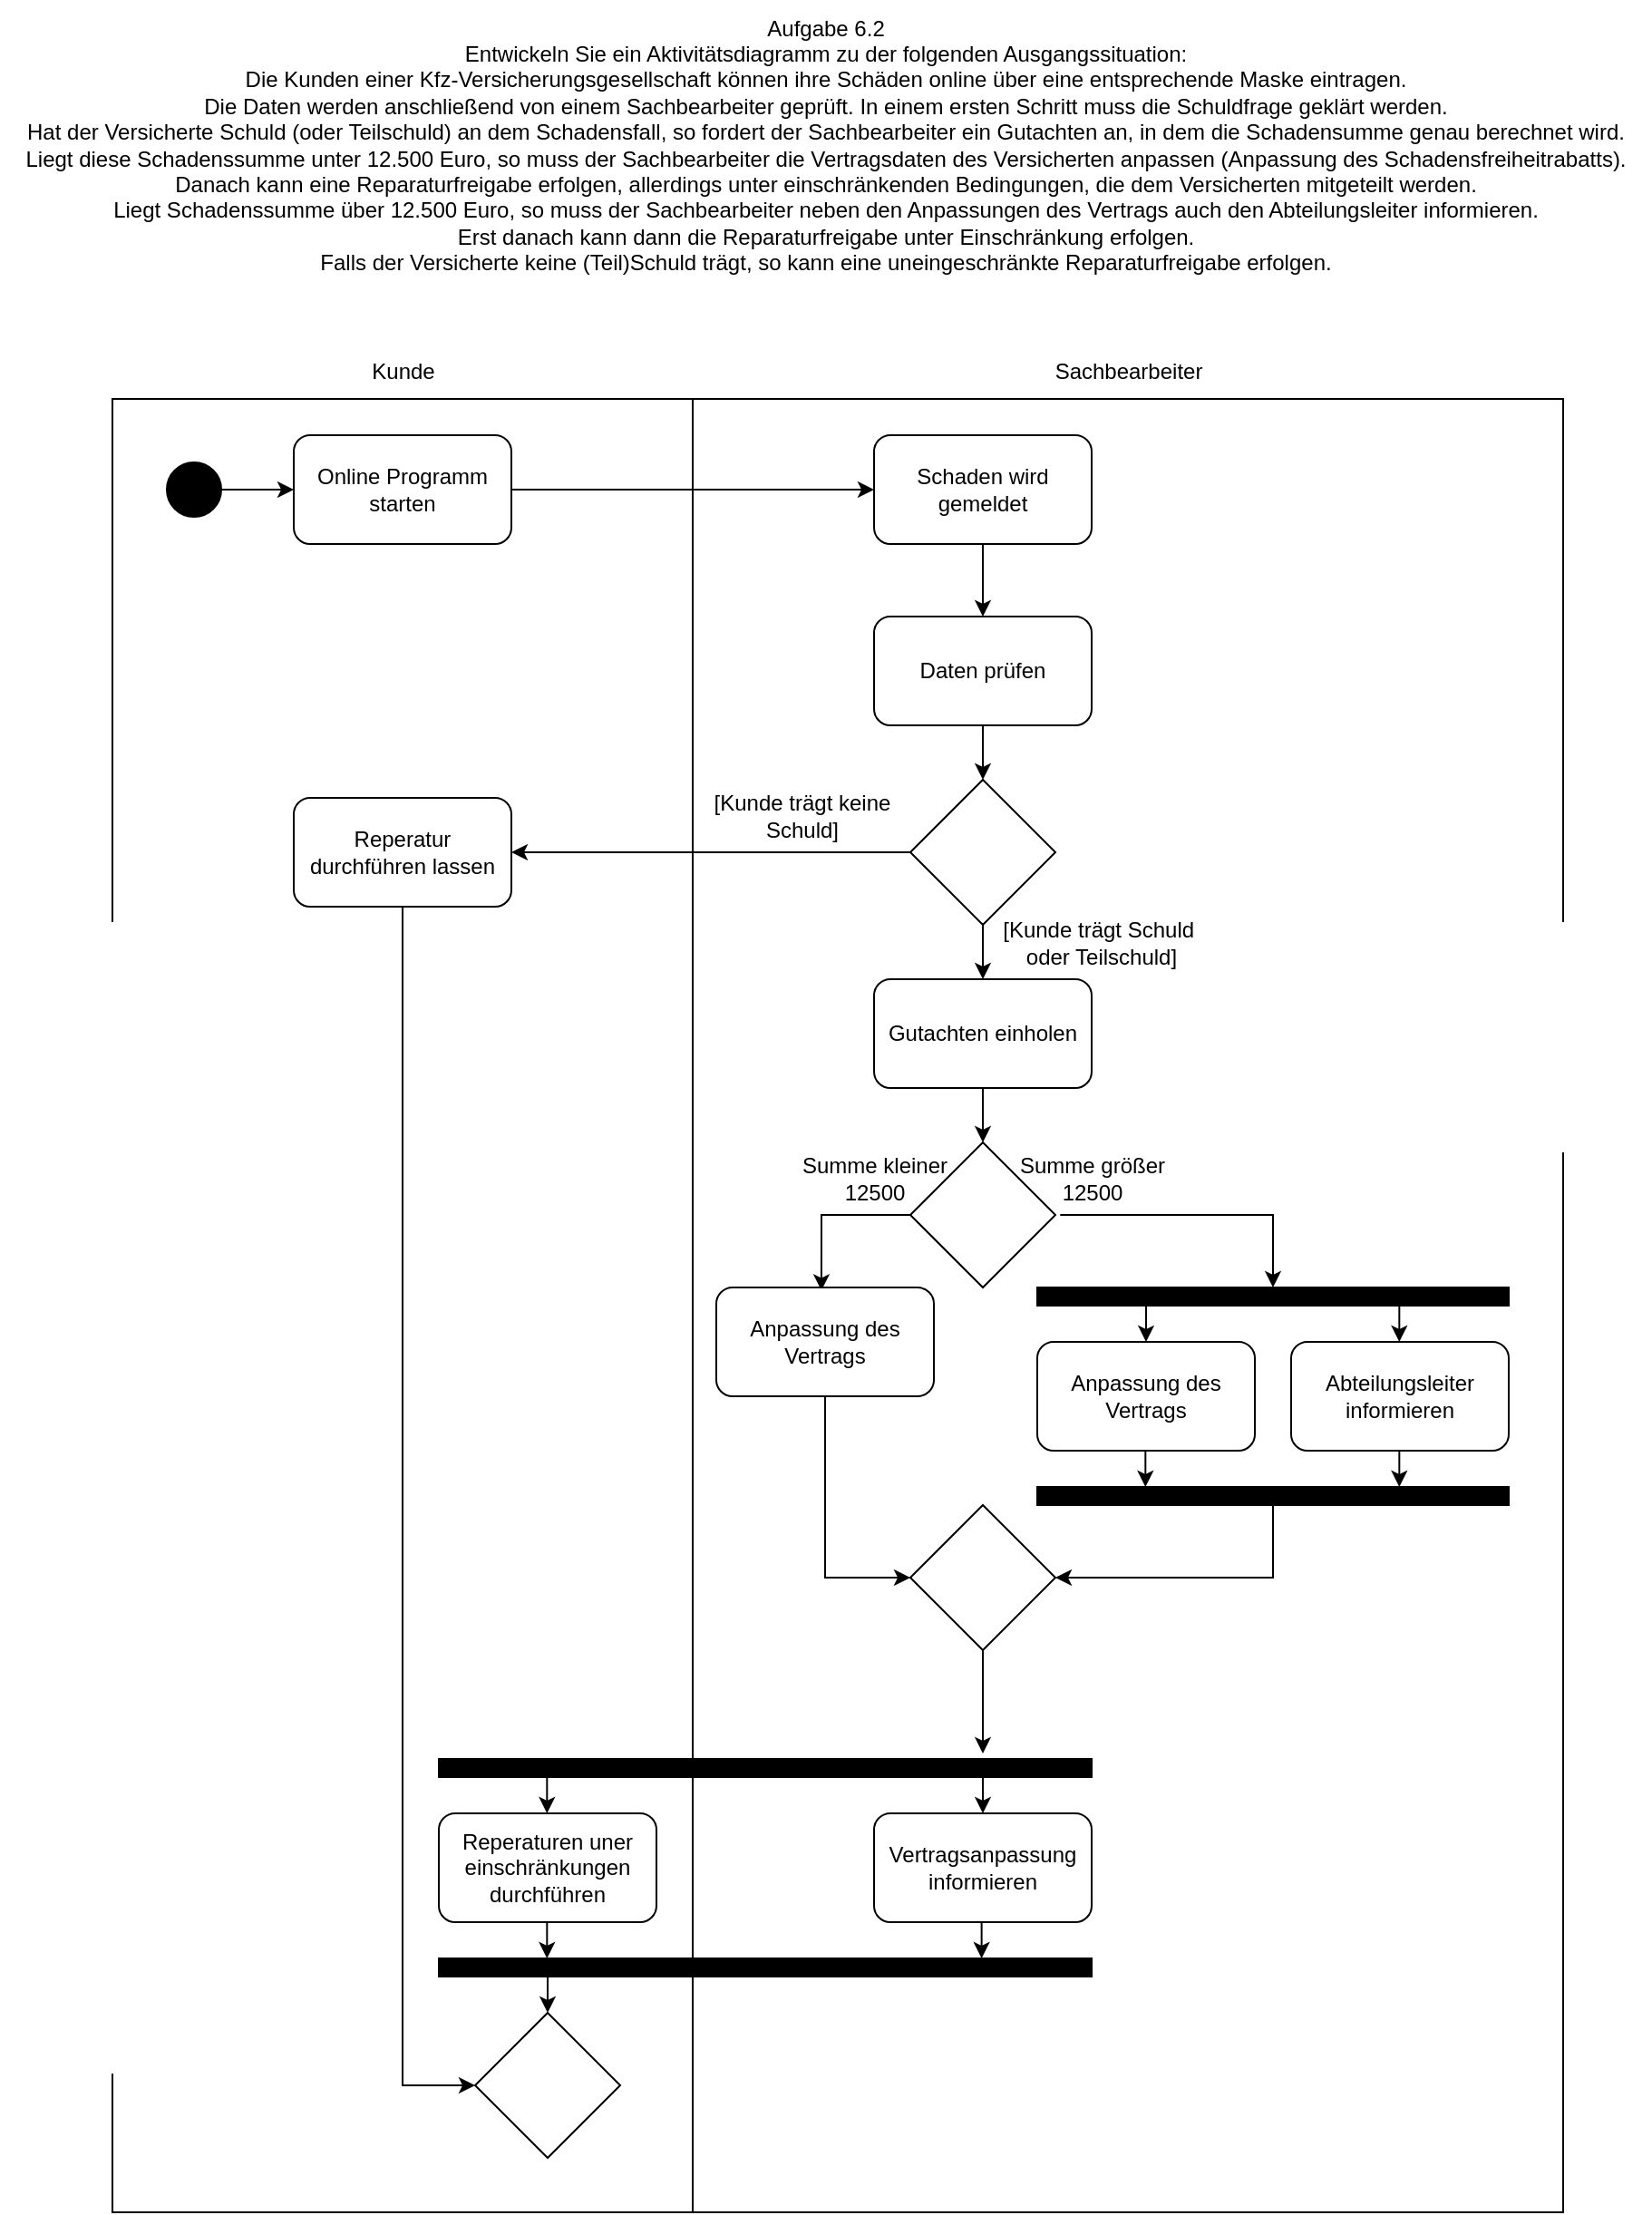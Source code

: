 <mxfile version="26.2.2">
  <diagram name="Seite-1" id="tdWFwzm5cZu0laVajbcu">
    <mxGraphModel dx="3207" dy="2571" grid="1" gridSize="10" guides="1" tooltips="1" connect="1" arrows="1" fold="1" page="1" pageScale="1" pageWidth="827" pageHeight="1169" math="0" shadow="0">
      <root>
        <mxCell id="0" />
        <mxCell id="1" parent="0" />
        <mxCell id="gG45hwnA-JsAzjmxg_Rx-1" value="" style="rounded=0;whiteSpace=wrap;html=1;connectable=0;" vertex="1" parent="1">
          <mxGeometry x="32" y="100" width="320" height="1000" as="geometry" />
        </mxCell>
        <mxCell id="gG45hwnA-JsAzjmxg_Rx-2" value="" style="rounded=0;whiteSpace=wrap;html=1;connectable=0;" vertex="1" parent="1">
          <mxGeometry x="352" y="100" width="480" height="1000" as="geometry" />
        </mxCell>
        <mxCell id="gG45hwnA-JsAzjmxg_Rx-3" value="Kunde" style="text;html=1;align=center;verticalAlign=middle;resizable=0;points=[];autosize=1;strokeColor=none;fillColor=none;" vertex="1" parent="1">
          <mxGeometry x="162" y="70" width="60" height="30" as="geometry" />
        </mxCell>
        <mxCell id="gG45hwnA-JsAzjmxg_Rx-4" value="Sachbearbeiter" style="text;html=1;align=center;verticalAlign=middle;resizable=0;points=[];autosize=1;strokeColor=none;fillColor=none;" vertex="1" parent="1">
          <mxGeometry x="542" y="70" width="100" height="30" as="geometry" />
        </mxCell>
        <mxCell id="gG45hwnA-JsAzjmxg_Rx-8" style="edgeStyle=orthogonalEdgeStyle;rounded=0;orthogonalLoop=1;jettySize=auto;html=1;" edge="1" parent="1" source="gG45hwnA-JsAzjmxg_Rx-5" target="gG45hwnA-JsAzjmxg_Rx-7">
          <mxGeometry relative="1" as="geometry" />
        </mxCell>
        <mxCell id="gG45hwnA-JsAzjmxg_Rx-5" value="" style="ellipse;fillColor=strokeColor;html=1;" vertex="1" parent="1">
          <mxGeometry x="62" y="135" width="30" height="30" as="geometry" />
        </mxCell>
        <mxCell id="gG45hwnA-JsAzjmxg_Rx-6" value="&lt;div style=&quot;&quot;&gt;Aufgabe 6.2&lt;/div&gt;&lt;div style=&quot;&quot;&gt;Entwickeln Sie ein Aktivitätsdiagramm zu der folgenden Ausgangssituation:&lt;/div&gt;&lt;div style=&quot;&quot;&gt;Die Kunden einer Kfz-Versicherungsgesellschaft können ihre Schäden online über eine entsprechende Maske eintragen.&lt;/div&gt;&lt;div style=&quot;&quot;&gt;Die Daten werden anschließend von einem Sachbearbeiter geprüft. In einem ersten Schritt muss die Schuldfrage geklärt werden.&lt;/div&gt;&lt;div style=&quot;&quot;&gt;Hat der Versicherte Schuld (oder Teilschuld) an dem Schadensfall,&amp;nbsp;&lt;span style=&quot;background-color: transparent; color: light-dark(rgb(0, 0, 0), rgb(255, 255, 255));&quot;&gt;so fordert der Sachbearbeiter ein Gutachten an,&amp;nbsp;&lt;/span&gt;&lt;span style=&quot;background-color: transparent; color: light-dark(rgb(0, 0, 0), rgb(255, 255, 255));&quot;&gt;in dem die Schadensumme genau berechnet wird.&lt;/span&gt;&lt;/div&gt;&lt;div style=&quot;&quot;&gt;Liegt diese Schadenssumme unter 12.500 Euro, so muss der Sachbearbeiter die Vertragsdaten des Versicherten anpassen (Anpassung des Schadensfreiheitrabatts).&lt;/div&gt;&lt;div style=&quot;&quot;&gt;Danach kann eine Reparaturfreigabe erfolgen, allerdings unter einschränkenden Bedingungen, die dem Versicherten mitgeteilt werden.&lt;/div&gt;&lt;div style=&quot;&quot;&gt;Liegt Schadenssumme über 12.500 Euro, so muss der Sachbearbeiter neben den Anpassungen des Vertrags auch den Abteilungsleiter informieren.&lt;/div&gt;&lt;div style=&quot;&quot;&gt;Erst danach kann dann die Reparaturfreigabe unter Einschränkung erfolgen.&lt;/div&gt;&lt;div style=&quot;&quot;&gt;Falls der Versicherte keine (Teil)Schuld trägt, so kann eine uneingeschränkte Reparaturfreigabe erfolgen.&lt;/div&gt;" style="text;html=1;align=center;verticalAlign=middle;resizable=0;points=[];autosize=1;strokeColor=none;fillColor=none;" vertex="1" parent="1">
          <mxGeometry x="-30" y="-120" width="910" height="160" as="geometry" />
        </mxCell>
        <mxCell id="gG45hwnA-JsAzjmxg_Rx-10" style="edgeStyle=orthogonalEdgeStyle;rounded=0;orthogonalLoop=1;jettySize=auto;html=1;entryX=0;entryY=0.5;entryDx=0;entryDy=0;" edge="1" parent="1" source="gG45hwnA-JsAzjmxg_Rx-7" target="gG45hwnA-JsAzjmxg_Rx-9">
          <mxGeometry relative="1" as="geometry" />
        </mxCell>
        <mxCell id="gG45hwnA-JsAzjmxg_Rx-7" value="Online Programm&lt;div&gt;starten&lt;/div&gt;" style="rounded=1;whiteSpace=wrap;html=1;" vertex="1" parent="1">
          <mxGeometry x="132" y="120" width="120" height="60" as="geometry" />
        </mxCell>
        <mxCell id="gG45hwnA-JsAzjmxg_Rx-18" value="" style="edgeStyle=orthogonalEdgeStyle;rounded=0;orthogonalLoop=1;jettySize=auto;html=1;" edge="1" parent="1" source="gG45hwnA-JsAzjmxg_Rx-9" target="gG45hwnA-JsAzjmxg_Rx-11">
          <mxGeometry relative="1" as="geometry" />
        </mxCell>
        <mxCell id="gG45hwnA-JsAzjmxg_Rx-9" value="Schaden wird&lt;div&gt;gemeldet&lt;/div&gt;" style="rounded=1;whiteSpace=wrap;html=1;" vertex="1" parent="1">
          <mxGeometry x="452" y="120" width="120" height="60" as="geometry" />
        </mxCell>
        <mxCell id="gG45hwnA-JsAzjmxg_Rx-17" style="edgeStyle=orthogonalEdgeStyle;rounded=0;orthogonalLoop=1;jettySize=auto;html=1;entryX=0.5;entryY=0;entryDx=0;entryDy=0;" edge="1" parent="1" source="gG45hwnA-JsAzjmxg_Rx-11" target="gG45hwnA-JsAzjmxg_Rx-14">
          <mxGeometry relative="1" as="geometry" />
        </mxCell>
        <mxCell id="gG45hwnA-JsAzjmxg_Rx-11" value="Daten prüfen" style="rounded=1;whiteSpace=wrap;html=1;" vertex="1" parent="1">
          <mxGeometry x="452" y="220" width="120" height="60" as="geometry" />
        </mxCell>
        <mxCell id="gG45hwnA-JsAzjmxg_Rx-50" style="edgeStyle=orthogonalEdgeStyle;rounded=0;orthogonalLoop=1;jettySize=auto;html=1;entryX=0;entryY=0.5;entryDx=0;entryDy=0;" edge="1" parent="1" source="gG45hwnA-JsAzjmxg_Rx-13" target="gG45hwnA-JsAzjmxg_Rx-51">
          <mxGeometry relative="1" as="geometry">
            <mxPoint x="192" y="1030" as="targetPoint" />
          </mxGeometry>
        </mxCell>
        <mxCell id="gG45hwnA-JsAzjmxg_Rx-13" value="Reperatur&lt;div&gt;durchführen lassen&lt;/div&gt;" style="rounded=1;whiteSpace=wrap;html=1;" vertex="1" parent="1">
          <mxGeometry x="132" y="320" width="120" height="60" as="geometry" />
        </mxCell>
        <mxCell id="gG45hwnA-JsAzjmxg_Rx-15" style="edgeStyle=orthogonalEdgeStyle;rounded=0;orthogonalLoop=1;jettySize=auto;html=1;" edge="1" parent="1" source="gG45hwnA-JsAzjmxg_Rx-14" target="gG45hwnA-JsAzjmxg_Rx-13">
          <mxGeometry relative="1" as="geometry" />
        </mxCell>
        <mxCell id="gG45hwnA-JsAzjmxg_Rx-23" value="" style="edgeStyle=orthogonalEdgeStyle;rounded=0;orthogonalLoop=1;jettySize=auto;html=1;" edge="1" parent="1" source="gG45hwnA-JsAzjmxg_Rx-14" target="gG45hwnA-JsAzjmxg_Rx-22">
          <mxGeometry relative="1" as="geometry" />
        </mxCell>
        <mxCell id="gG45hwnA-JsAzjmxg_Rx-14" value="" style="rhombus;whiteSpace=wrap;html=1;" vertex="1" parent="1">
          <mxGeometry x="472" y="310" width="80" height="80" as="geometry" />
        </mxCell>
        <mxCell id="gG45hwnA-JsAzjmxg_Rx-19" value="[Kunde trägt keine&lt;div&gt;Schuld]&lt;/div&gt;" style="text;html=1;align=center;verticalAlign=middle;resizable=0;points=[];autosize=1;strokeColor=none;fillColor=none;" vertex="1" parent="1">
          <mxGeometry x="352" y="310" width="120" height="40" as="geometry" />
        </mxCell>
        <mxCell id="gG45hwnA-JsAzjmxg_Rx-27" value="" style="edgeStyle=orthogonalEdgeStyle;rounded=0;orthogonalLoop=1;jettySize=auto;html=1;" edge="1" parent="1" source="gG45hwnA-JsAzjmxg_Rx-22" target="gG45hwnA-JsAzjmxg_Rx-25">
          <mxGeometry relative="1" as="geometry" />
        </mxCell>
        <mxCell id="gG45hwnA-JsAzjmxg_Rx-22" value="Gutachten einholen" style="rounded=1;whiteSpace=wrap;html=1;" vertex="1" parent="1">
          <mxGeometry x="452" y="420" width="120" height="60" as="geometry" />
        </mxCell>
        <mxCell id="gG45hwnA-JsAzjmxg_Rx-24" value="[Kunde trägt Schuld&amp;nbsp;&lt;div&gt;oder Teilschuld]&lt;/div&gt;" style="text;html=1;align=center;verticalAlign=middle;resizable=0;points=[];autosize=1;strokeColor=none;fillColor=none;" vertex="1" parent="1">
          <mxGeometry x="512" y="380" width="130" height="40" as="geometry" />
        </mxCell>
        <mxCell id="gG45hwnA-JsAzjmxg_Rx-30" style="edgeStyle=orthogonalEdgeStyle;rounded=0;orthogonalLoop=1;jettySize=auto;html=1;entryX=0.483;entryY=0.028;entryDx=0;entryDy=0;entryPerimeter=0;exitX=0;exitY=0.5;exitDx=0;exitDy=0;" edge="1" parent="1" source="gG45hwnA-JsAzjmxg_Rx-25" target="gG45hwnA-JsAzjmxg_Rx-28">
          <mxGeometry relative="1" as="geometry">
            <mxPoint x="422" y="550" as="targetPoint" />
          </mxGeometry>
        </mxCell>
        <mxCell id="gG45hwnA-JsAzjmxg_Rx-25" value="" style="rhombus;whiteSpace=wrap;html=1;" vertex="1" parent="1">
          <mxGeometry x="472" y="510" width="80" height="80" as="geometry" />
        </mxCell>
        <mxCell id="gG45hwnA-JsAzjmxg_Rx-43" style="edgeStyle=orthogonalEdgeStyle;rounded=0;orthogonalLoop=1;jettySize=auto;html=1;entryX=0;entryY=0.5;entryDx=0;entryDy=0;" edge="1" parent="1" source="gG45hwnA-JsAzjmxg_Rx-28" target="gG45hwnA-JsAzjmxg_Rx-42">
          <mxGeometry relative="1" as="geometry" />
        </mxCell>
        <mxCell id="gG45hwnA-JsAzjmxg_Rx-28" value="Anpassung des&lt;div&gt;Vertrags&lt;/div&gt;" style="rounded=1;whiteSpace=wrap;html=1;" vertex="1" parent="1">
          <mxGeometry x="365" y="590" width="120" height="60" as="geometry" />
        </mxCell>
        <mxCell id="gG45hwnA-JsAzjmxg_Rx-31" style="edgeStyle=orthogonalEdgeStyle;rounded=0;orthogonalLoop=1;jettySize=auto;html=1;entryX=0.5;entryY=0;entryDx=0;entryDy=0;exitX=1.033;exitY=0.5;exitDx=0;exitDy=0;exitPerimeter=0;" edge="1" parent="1" source="gG45hwnA-JsAzjmxg_Rx-25" target="gG45hwnA-JsAzjmxg_Rx-34">
          <mxGeometry relative="1" as="geometry">
            <mxPoint x="602" y="590" as="targetPoint" />
            <mxPoint x="651" y="548" as="sourcePoint" />
            <Array as="points">
              <mxPoint x="672" y="550" />
            </Array>
          </mxGeometry>
        </mxCell>
        <mxCell id="gG45hwnA-JsAzjmxg_Rx-32" value="Summe kleiner&lt;div&gt;12500&lt;/div&gt;" style="text;html=1;align=center;verticalAlign=middle;resizable=0;points=[];autosize=1;strokeColor=none;fillColor=none;" vertex="1" parent="1">
          <mxGeometry x="402" y="510" width="100" height="40" as="geometry" />
        </mxCell>
        <mxCell id="gG45hwnA-JsAzjmxg_Rx-33" value="Summe größer&lt;div&gt;12500&lt;/div&gt;" style="text;html=1;align=center;verticalAlign=middle;resizable=0;points=[];autosize=1;strokeColor=none;fillColor=none;" vertex="1" parent="1">
          <mxGeometry x="522" y="510" width="100" height="40" as="geometry" />
        </mxCell>
        <mxCell id="gG45hwnA-JsAzjmxg_Rx-38" style="edgeStyle=orthogonalEdgeStyle;rounded=0;orthogonalLoop=1;jettySize=auto;html=1;entryX=0.5;entryY=0;entryDx=0;entryDy=0;" edge="1" parent="1" source="gG45hwnA-JsAzjmxg_Rx-34" target="gG45hwnA-JsAzjmxg_Rx-36">
          <mxGeometry relative="1" as="geometry">
            <Array as="points">
              <mxPoint x="602" y="610" />
              <mxPoint x="602" y="610" />
            </Array>
          </mxGeometry>
        </mxCell>
        <mxCell id="gG45hwnA-JsAzjmxg_Rx-34" value="" style="rounded=0;whiteSpace=wrap;html=1;fillColor=#000000;" vertex="1" parent="1">
          <mxGeometry x="542" y="590" width="260" height="10" as="geometry" />
        </mxCell>
        <mxCell id="gG45hwnA-JsAzjmxg_Rx-35" value="Abteilungsleiter&lt;div&gt;informieren&lt;/div&gt;" style="rounded=1;whiteSpace=wrap;html=1;" vertex="1" parent="1">
          <mxGeometry x="682" y="620" width="120" height="60" as="geometry" />
        </mxCell>
        <mxCell id="gG45hwnA-JsAzjmxg_Rx-36" value="Anpassung des&lt;div&gt;Vertrags&lt;/div&gt;" style="rounded=1;whiteSpace=wrap;html=1;" vertex="1" parent="1">
          <mxGeometry x="542" y="620" width="120" height="60" as="geometry" />
        </mxCell>
        <mxCell id="gG45hwnA-JsAzjmxg_Rx-44" style="edgeStyle=orthogonalEdgeStyle;rounded=0;orthogonalLoop=1;jettySize=auto;html=1;entryX=1;entryY=0.5;entryDx=0;entryDy=0;" edge="1" parent="1" source="gG45hwnA-JsAzjmxg_Rx-37" target="gG45hwnA-JsAzjmxg_Rx-42">
          <mxGeometry relative="1" as="geometry" />
        </mxCell>
        <mxCell id="gG45hwnA-JsAzjmxg_Rx-37" value="" style="rounded=0;whiteSpace=wrap;html=1;fillColor=#000000;" vertex="1" parent="1">
          <mxGeometry x="542" y="700" width="260" height="10" as="geometry" />
        </mxCell>
        <mxCell id="gG45hwnA-JsAzjmxg_Rx-39" style="edgeStyle=orthogonalEdgeStyle;rounded=0;orthogonalLoop=1;jettySize=auto;html=1;entryX=0.5;entryY=0;entryDx=0;entryDy=0;" edge="1" parent="1">
          <mxGeometry relative="1" as="geometry">
            <mxPoint x="741.66" y="600" as="sourcePoint" />
            <mxPoint x="741.66" y="620" as="targetPoint" />
            <Array as="points">
              <mxPoint x="741.66" y="600" />
            </Array>
          </mxGeometry>
        </mxCell>
        <mxCell id="gG45hwnA-JsAzjmxg_Rx-40" style="edgeStyle=orthogonalEdgeStyle;rounded=0;orthogonalLoop=1;jettySize=auto;html=1;entryX=0.5;entryY=0;entryDx=0;entryDy=0;" edge="1" parent="1">
          <mxGeometry relative="1" as="geometry">
            <mxPoint x="741.66" y="680" as="sourcePoint" />
            <mxPoint x="741.66" y="700" as="targetPoint" />
            <Array as="points">
              <mxPoint x="741.66" y="680" />
            </Array>
          </mxGeometry>
        </mxCell>
        <mxCell id="gG45hwnA-JsAzjmxg_Rx-41" style="edgeStyle=orthogonalEdgeStyle;rounded=0;orthogonalLoop=1;jettySize=auto;html=1;entryX=0.5;entryY=0;entryDx=0;entryDy=0;" edge="1" parent="1">
          <mxGeometry relative="1" as="geometry">
            <mxPoint x="601.66" y="680" as="sourcePoint" />
            <mxPoint x="601.66" y="700" as="targetPoint" />
            <Array as="points">
              <mxPoint x="601.66" y="680" />
            </Array>
          </mxGeometry>
        </mxCell>
        <mxCell id="gG45hwnA-JsAzjmxg_Rx-42" value="" style="rhombus;whiteSpace=wrap;html=1;" vertex="1" parent="1">
          <mxGeometry x="472" y="710" width="80" height="80" as="geometry" />
        </mxCell>
        <mxCell id="gG45hwnA-JsAzjmxg_Rx-45" value="" style="rounded=0;whiteSpace=wrap;html=1;fillColor=#000000;" vertex="1" parent="1">
          <mxGeometry x="212" y="850" width="360" height="10" as="geometry" />
        </mxCell>
        <mxCell id="gG45hwnA-JsAzjmxg_Rx-46" value="Reperaturen uner&lt;div&gt;einschränkungen durchführen&lt;/div&gt;" style="rounded=1;whiteSpace=wrap;html=1;" vertex="1" parent="1">
          <mxGeometry x="212" y="880" width="120" height="60" as="geometry" />
        </mxCell>
        <mxCell id="gG45hwnA-JsAzjmxg_Rx-47" value="Vertragsanpassung&lt;div&gt;informieren&lt;/div&gt;" style="rounded=1;whiteSpace=wrap;html=1;" vertex="1" parent="1">
          <mxGeometry x="452" y="880" width="120" height="60" as="geometry" />
        </mxCell>
        <mxCell id="gG45hwnA-JsAzjmxg_Rx-48" value="" style="rounded=0;whiteSpace=wrap;html=1;fillColor=#000000;" vertex="1" parent="1">
          <mxGeometry x="212" y="960" width="360" height="10" as="geometry" />
        </mxCell>
        <mxCell id="gG45hwnA-JsAzjmxg_Rx-49" style="edgeStyle=orthogonalEdgeStyle;rounded=0;orthogonalLoop=1;jettySize=auto;html=1;" edge="1" parent="1" source="gG45hwnA-JsAzjmxg_Rx-42">
          <mxGeometry relative="1" as="geometry">
            <mxPoint x="512" y="847" as="targetPoint" />
            <Array as="points">
              <mxPoint x="512" y="847" />
            </Array>
          </mxGeometry>
        </mxCell>
        <mxCell id="gG45hwnA-JsAzjmxg_Rx-51" value="" style="rhombus;whiteSpace=wrap;html=1;" vertex="1" parent="1">
          <mxGeometry x="232" y="990" width="80" height="80" as="geometry" />
        </mxCell>
        <mxCell id="gG45hwnA-JsAzjmxg_Rx-52" style="edgeStyle=orthogonalEdgeStyle;rounded=0;orthogonalLoop=1;jettySize=auto;html=1;entryX=0.169;entryY=1;entryDx=0;entryDy=0;entryPerimeter=0;endArrow=none;startFill=1;startArrow=classic;" edge="1" parent="1" source="gG45hwnA-JsAzjmxg_Rx-51" target="gG45hwnA-JsAzjmxg_Rx-48">
          <mxGeometry relative="1" as="geometry" />
        </mxCell>
        <mxCell id="gG45hwnA-JsAzjmxg_Rx-54" style="edgeStyle=orthogonalEdgeStyle;rounded=0;orthogonalLoop=1;jettySize=auto;html=1;entryX=0.5;entryY=0;entryDx=0;entryDy=0;" edge="1" parent="1">
          <mxGeometry relative="1" as="geometry">
            <mxPoint x="512" y="860" as="sourcePoint" />
            <mxPoint x="512" y="880" as="targetPoint" />
            <Array as="points">
              <mxPoint x="512" y="860" />
            </Array>
          </mxGeometry>
        </mxCell>
        <mxCell id="gG45hwnA-JsAzjmxg_Rx-55" style="edgeStyle=orthogonalEdgeStyle;rounded=0;orthogonalLoop=1;jettySize=auto;html=1;entryX=0.5;entryY=0;entryDx=0;entryDy=0;" edge="1" parent="1">
          <mxGeometry relative="1" as="geometry">
            <mxPoint x="271.66" y="860" as="sourcePoint" />
            <mxPoint x="271.66" y="880" as="targetPoint" />
            <Array as="points">
              <mxPoint x="271.66" y="860" />
            </Array>
          </mxGeometry>
        </mxCell>
        <mxCell id="gG45hwnA-JsAzjmxg_Rx-56" style="edgeStyle=orthogonalEdgeStyle;rounded=0;orthogonalLoop=1;jettySize=auto;html=1;entryX=0.5;entryY=0;entryDx=0;entryDy=0;" edge="1" parent="1">
          <mxGeometry relative="1" as="geometry">
            <mxPoint x="271.66" y="940" as="sourcePoint" />
            <mxPoint x="271.66" y="960" as="targetPoint" />
            <Array as="points">
              <mxPoint x="271.66" y="940" />
            </Array>
          </mxGeometry>
        </mxCell>
        <mxCell id="gG45hwnA-JsAzjmxg_Rx-57" style="edgeStyle=orthogonalEdgeStyle;rounded=0;orthogonalLoop=1;jettySize=auto;html=1;entryX=0.5;entryY=0;entryDx=0;entryDy=0;" edge="1" parent="1">
          <mxGeometry relative="1" as="geometry">
            <mxPoint x="511.31" y="940" as="sourcePoint" />
            <mxPoint x="511.31" y="960" as="targetPoint" />
            <Array as="points">
              <mxPoint x="511.31" y="940" />
            </Array>
          </mxGeometry>
        </mxCell>
      </root>
    </mxGraphModel>
  </diagram>
</mxfile>
